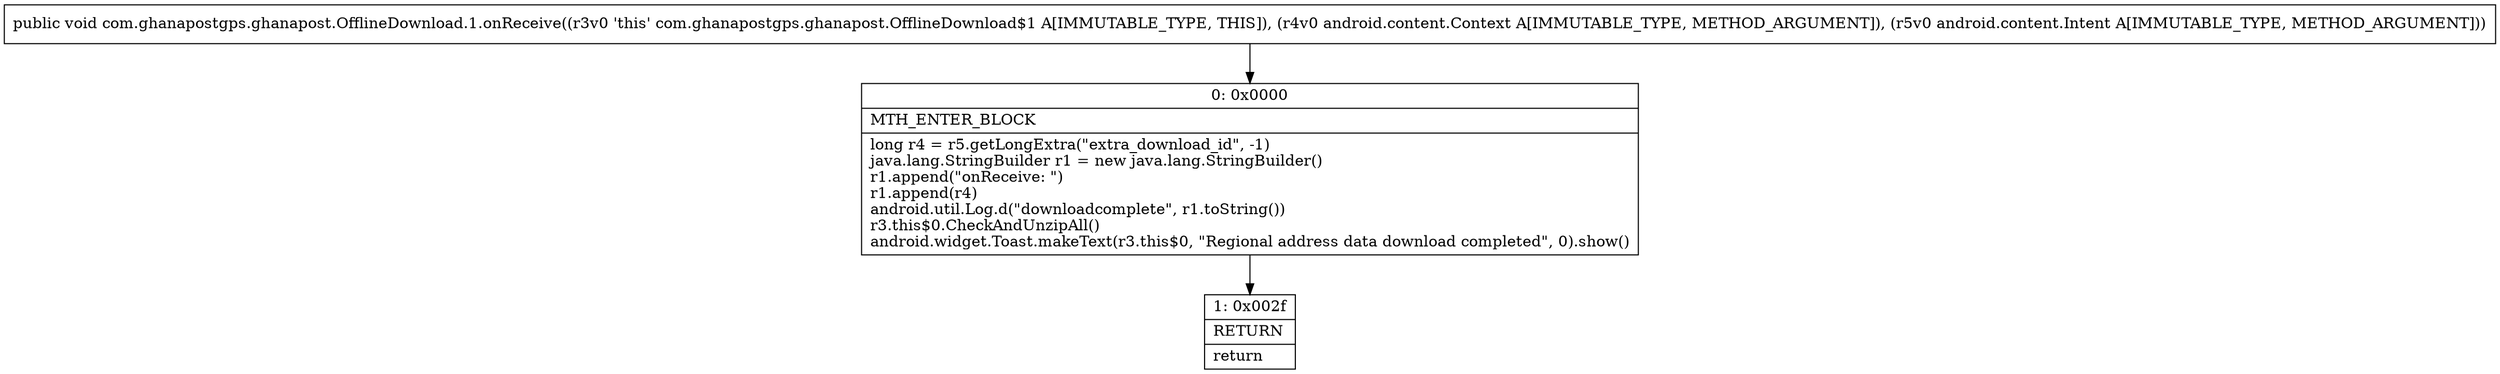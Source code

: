 digraph "CFG forcom.ghanapostgps.ghanapost.OfflineDownload.1.onReceive(Landroid\/content\/Context;Landroid\/content\/Intent;)V" {
Node_0 [shape=record,label="{0\:\ 0x0000|MTH_ENTER_BLOCK\l|long r4 = r5.getLongExtra(\"extra_download_id\", \-1)\ljava.lang.StringBuilder r1 = new java.lang.StringBuilder()\lr1.append(\"onReceive: \")\lr1.append(r4)\landroid.util.Log.d(\"downloadcomplete\", r1.toString())\lr3.this$0.CheckAndUnzipAll()\landroid.widget.Toast.makeText(r3.this$0, \"Regional address data download completed\", 0).show()\l}"];
Node_1 [shape=record,label="{1\:\ 0x002f|RETURN\l|return\l}"];
MethodNode[shape=record,label="{public void com.ghanapostgps.ghanapost.OfflineDownload.1.onReceive((r3v0 'this' com.ghanapostgps.ghanapost.OfflineDownload$1 A[IMMUTABLE_TYPE, THIS]), (r4v0 android.content.Context A[IMMUTABLE_TYPE, METHOD_ARGUMENT]), (r5v0 android.content.Intent A[IMMUTABLE_TYPE, METHOD_ARGUMENT])) }"];
MethodNode -> Node_0;
Node_0 -> Node_1;
}


